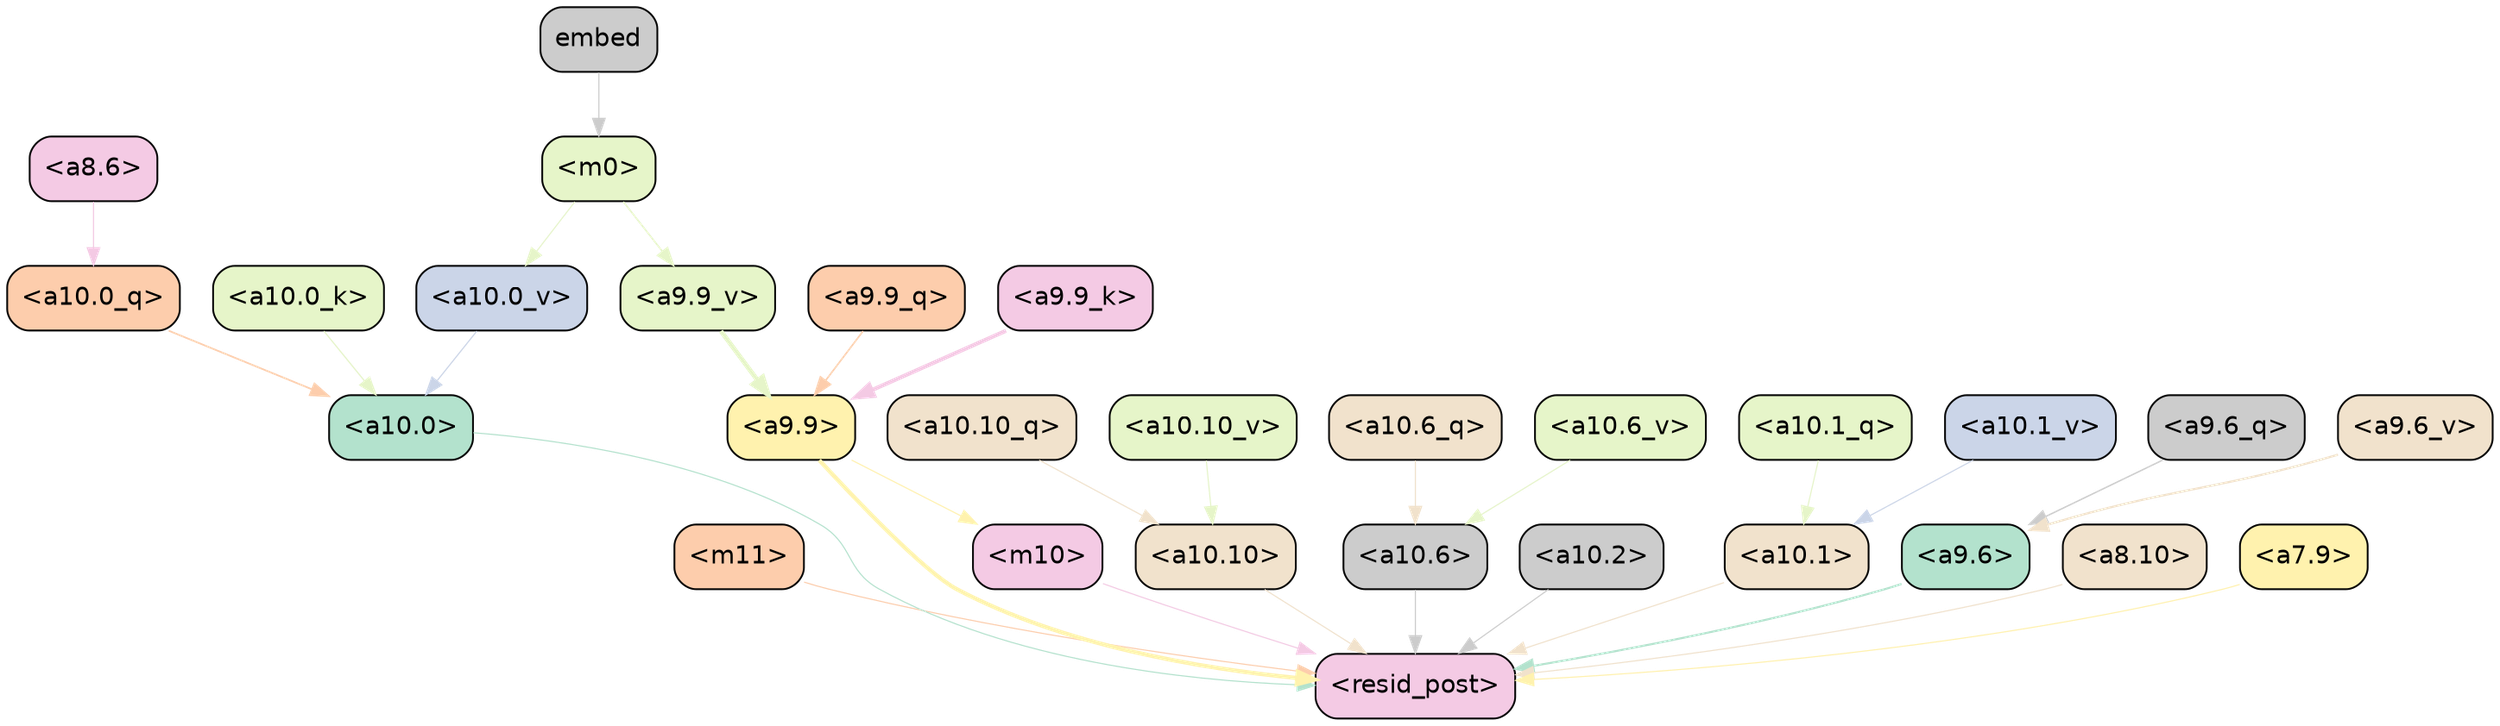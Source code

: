 strict digraph "" {
	graph [bgcolor=transparent,
		layout=dot,
		overlap=false,
		splines=true
	];
	"<m11>"	[color=black,
		fillcolor="#fdcdac",
		fontname=Helvetica,
		shape=box,
		style="filled, rounded"];
	"<resid_post>"	[color=black,
		fillcolor="#f4cae4",
		fontname=Helvetica,
		shape=box,
		style="filled, rounded"];
	"<m11>" -> "<resid_post>"	[color="#fdcdac",
		penwidth=0.6];
	"<m10>"	[color=black,
		fillcolor="#f4cae4",
		fontname=Helvetica,
		shape=box,
		style="filled, rounded"];
	"<m10>" -> "<resid_post>"	[color="#f4cae4",
		penwidth=0.6];
	"<a10.10>"	[color=black,
		fillcolor="#f1e2cc",
		fontname=Helvetica,
		shape=box,
		style="filled, rounded"];
	"<a10.10>" -> "<resid_post>"	[color="#f1e2cc",
		penwidth=0.6];
	"<a10.6>"	[color=black,
		fillcolor="#cccccc",
		fontname=Helvetica,
		shape=box,
		style="filled, rounded"];
	"<a10.6>" -> "<resid_post>"	[color="#cccccc",
		penwidth=0.6];
	"<a10.2>"	[color=black,
		fillcolor="#cccccc",
		fontname=Helvetica,
		shape=box,
		style="filled, rounded"];
	"<a10.2>" -> "<resid_post>"	[color="#cccccc",
		penwidth=0.6];
	"<a10.1>"	[color=black,
		fillcolor="#f1e2cc",
		fontname=Helvetica,
		shape=box,
		style="filled, rounded"];
	"<a10.1>" -> "<resid_post>"	[color="#f1e2cc",
		penwidth=0.6];
	"<a10.0>"	[color=black,
		fillcolor="#b3e2cd",
		fontname=Helvetica,
		shape=box,
		style="filled, rounded"];
	"<a10.0>" -> "<resid_post>"	[color="#b3e2cd",
		penwidth=0.6];
	"<a9.9>"	[color=black,
		fillcolor="#fff2ae",
		fontname=Helvetica,
		shape=box,
		style="filled, rounded"];
	"<a9.9>" -> "<resid_post>"	[color="#fff2ae",
		penwidth=2.280607223510742];
	"<a9.9>" -> "<m10>"	[color="#fff2ae",
		penwidth=0.6];
	"<a9.6>"	[color=black,
		fillcolor="#b3e2cd",
		fontname=Helvetica,
		shape=box,
		style="filled, rounded"];
	"<a9.6>" -> "<resid_post>"	[color="#b3e2cd",
		penwidth=1.1054627895355225];
	"<a8.10>"	[color=black,
		fillcolor="#f1e2cc",
		fontname=Helvetica,
		shape=box,
		style="filled, rounded"];
	"<a8.10>" -> "<resid_post>"	[color="#f1e2cc",
		penwidth=0.6];
	"<a7.9>"	[color=black,
		fillcolor="#fff2ae",
		fontname=Helvetica,
		shape=box,
		style="filled, rounded"];
	"<a7.9>" -> "<resid_post>"	[color="#fff2ae",
		penwidth=0.6];
	"<a10.10_q>"	[color=black,
		fillcolor="#f1e2cc",
		fontname=Helvetica,
		shape=box,
		style="filled, rounded"];
	"<a10.10_q>" -> "<a10.10>"	[color="#f1e2cc",
		penwidth=0.6];
	"<a10.6_q>"	[color=black,
		fillcolor="#f1e2cc",
		fontname=Helvetica,
		shape=box,
		style="filled, rounded"];
	"<a10.6_q>" -> "<a10.6>"	[color="#f1e2cc",
		penwidth=0.6];
	"<a10.1_q>"	[color=black,
		fillcolor="#e6f5c9",
		fontname=Helvetica,
		shape=box,
		style="filled, rounded"];
	"<a10.1_q>" -> "<a10.1>"	[color="#e6f5c9",
		penwidth=0.6];
	"<a10.0_q>"	[color=black,
		fillcolor="#fdcdac",
		fontname=Helvetica,
		shape=box,
		style="filled, rounded"];
	"<a10.0_q>" -> "<a10.0>"	[color="#fdcdac",
		penwidth=0.918039083480835];
	"<a10.0_k>"	[color=black,
		fillcolor="#e6f5c9",
		fontname=Helvetica,
		shape=box,
		style="filled, rounded"];
	"<a10.0_k>" -> "<a10.0>"	[color="#e6f5c9",
		penwidth=0.6687326431274414];
	"<a10.10_v>"	[color=black,
		fillcolor="#e6f5c9",
		fontname=Helvetica,
		shape=box,
		style="filled, rounded"];
	"<a10.10_v>" -> "<a10.10>"	[color="#e6f5c9",
		penwidth=0.6003279685974121];
	"<a10.6_v>"	[color=black,
		fillcolor="#e6f5c9",
		fontname=Helvetica,
		shape=box,
		style="filled, rounded"];
	"<a10.6_v>" -> "<a10.6>"	[color="#e6f5c9",
		penwidth=0.6];
	"<a10.1_v>"	[color=black,
		fillcolor="#cbd5e8",
		fontname=Helvetica,
		shape=box,
		style="filled, rounded"];
	"<a10.1_v>" -> "<a10.1>"	[color="#cbd5e8",
		penwidth=0.6];
	"<a10.0_v>"	[color=black,
		fillcolor="#cbd5e8",
		fontname=Helvetica,
		shape=box,
		style="filled, rounded"];
	"<a10.0_v>" -> "<a10.0>"	[color="#cbd5e8",
		penwidth=0.6401631832122803];
	"<a8.6>"	[color=black,
		fillcolor="#f4cae4",
		fontname=Helvetica,
		shape=box,
		style="filled, rounded"];
	"<a8.6>" -> "<a10.0_q>"	[color="#f4cae4",
		penwidth=0.6];
	"<m0>"	[color=black,
		fillcolor="#e6f5c9",
		fontname=Helvetica,
		shape=box,
		style="filled, rounded"];
	"<m0>" -> "<a10.0_v>"	[color="#e6f5c9",
		penwidth=0.6];
	"<a9.9_v>"	[color=black,
		fillcolor="#e6f5c9",
		fontname=Helvetica,
		shape=box,
		style="filled, rounded"];
	"<m0>" -> "<a9.9_v>"	[color="#e6f5c9",
		penwidth=0.8420706391334534];
	"<a9.9_q>"	[color=black,
		fillcolor="#fdcdac",
		fontname=Helvetica,
		shape=box,
		style="filled, rounded"];
	"<a9.9_q>" -> "<a9.9>"	[color="#fdcdac",
		penwidth=0.8772643208503723];
	"<a9.6_q>"	[color=black,
		fillcolor="#cccccc",
		fontname=Helvetica,
		shape=box,
		style="filled, rounded"];
	"<a9.6_q>" -> "<a9.6>"	[color="#cccccc",
		penwidth=0.7653374671936035];
	"<a9.9_k>"	[color=black,
		fillcolor="#f4cae4",
		fontname=Helvetica,
		shape=box,
		style="filled, rounded"];
	"<a9.9_k>" -> "<a9.9>"	[color="#f4cae4",
		penwidth=2.1823697090148926];
	"<a9.9_v>" -> "<a9.9>"	[color="#e6f5c9",
		penwidth=2.518794506788254];
	"<a9.6_v>"	[color=black,
		fillcolor="#f1e2cc",
		fontname=Helvetica,
		shape=box,
		style="filled, rounded"];
	"<a9.6_v>" -> "<a9.6>"	[color="#f1e2cc",
		penwidth=1.1561685800552368];
	embed	[color=black,
		fillcolor="#cccccc",
		fontname=Helvetica,
		shape=box,
		style="filled, rounded"];
	embed -> "<m0>"	[color="#cccccc",
		penwidth=0.6];
}

